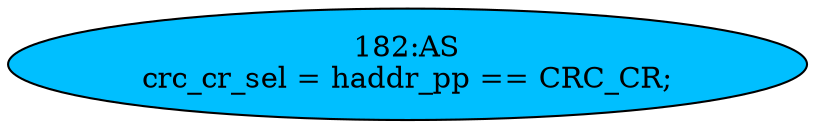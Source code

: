 strict digraph "" {
	node [label="\N"];
	"182:AS"	 [ast="<pyverilog.vparser.ast.Assign object at 0x7fba378ba4d0>",
		def_var="['crc_cr_sel']",
		fillcolor=deepskyblue,
		label="182:AS
crc_cr_sel = haddr_pp == CRC_CR;",
		statements="[]",
		style=filled,
		typ=Assign,
		use_var="['haddr_pp', 'CRC_CR']"];
}
